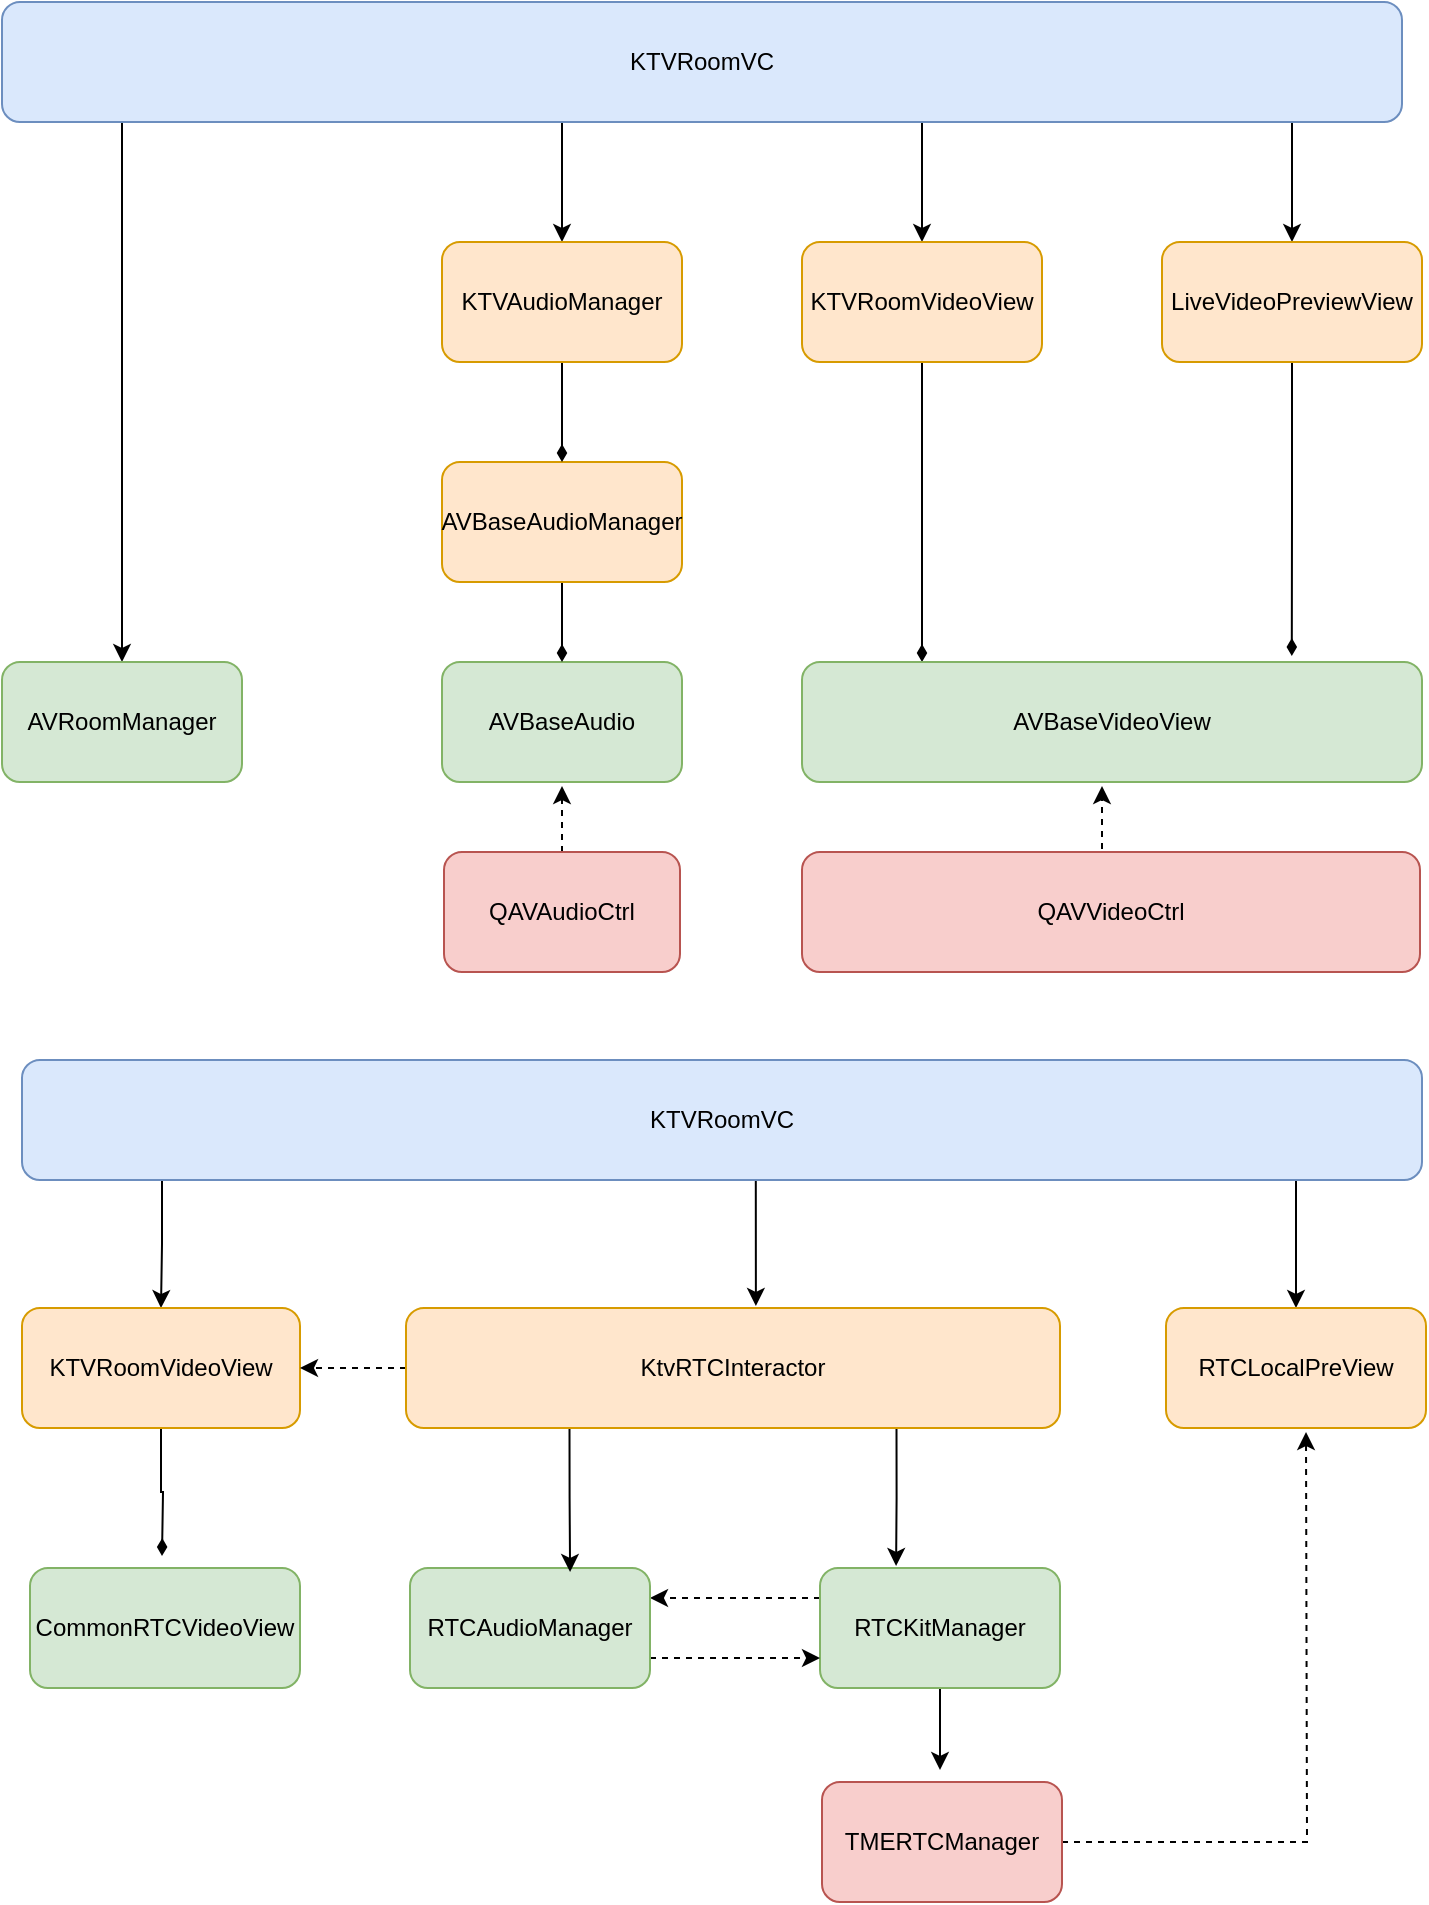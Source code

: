 <mxfile version="15.0.5" type="github">
  <diagram id="WhqhB2blRCWZLh-lh1c2" name="Page-1">
    <mxGraphModel dx="1724" dy="1014" grid="0" gridSize="10" guides="1" tooltips="1" connect="1" arrows="1" fold="1" page="1" pageScale="1" pageWidth="2339" pageHeight="3300" math="0" shadow="0">
      <root>
        <mxCell id="0" />
        <mxCell id="1" parent="0" />
        <mxCell id="0nvZ4E0IGYP_IzWUH9AB-10" style="edgeStyle=orthogonalEdgeStyle;rounded=0;orthogonalLoop=1;jettySize=auto;html=1;exitX=0.5;exitY=1;exitDx=0;exitDy=0;" edge="1" parent="1" source="0nvZ4E0IGYP_IzWUH9AB-1" target="0nvZ4E0IGYP_IzWUH9AB-3">
          <mxGeometry relative="1" as="geometry">
            <Array as="points">
              <mxPoint x="1160" y="1030" />
            </Array>
          </mxGeometry>
        </mxCell>
        <mxCell id="0nvZ4E0IGYP_IzWUH9AB-12" style="edgeStyle=orthogonalEdgeStyle;rounded=0;orthogonalLoop=1;jettySize=auto;html=1;exitX=0.5;exitY=1;exitDx=0;exitDy=0;entryX=0.5;entryY=0;entryDx=0;entryDy=0;" edge="1" parent="1" source="0nvZ4E0IGYP_IzWUH9AB-1" target="0nvZ4E0IGYP_IzWUH9AB-8">
          <mxGeometry relative="1" as="geometry">
            <Array as="points">
              <mxPoint x="980" y="1030" />
            </Array>
          </mxGeometry>
        </mxCell>
        <mxCell id="0nvZ4E0IGYP_IzWUH9AB-21" style="edgeStyle=orthogonalEdgeStyle;rounded=0;orthogonalLoop=1;jettySize=auto;html=1;exitX=0.25;exitY=1;exitDx=0;exitDy=0;entryX=0.5;entryY=0;entryDx=0;entryDy=0;startArrow=none;startFill=0;endArrow=classic;endFill=1;" edge="1" parent="1" source="0nvZ4E0IGYP_IzWUH9AB-1" target="0nvZ4E0IGYP_IzWUH9AB-6">
          <mxGeometry relative="1" as="geometry">
            <Array as="points">
              <mxPoint x="760" y="1030" />
            </Array>
          </mxGeometry>
        </mxCell>
        <mxCell id="0nvZ4E0IGYP_IzWUH9AB-22" style="edgeStyle=orthogonalEdgeStyle;rounded=0;orthogonalLoop=1;jettySize=auto;html=1;exitX=0.75;exitY=1;exitDx=0;exitDy=0;entryX=0.5;entryY=0;entryDx=0;entryDy=0;startArrow=none;startFill=0;endArrow=classic;endFill=1;" edge="1" parent="1" source="0nvZ4E0IGYP_IzWUH9AB-1" target="0nvZ4E0IGYP_IzWUH9AB-2">
          <mxGeometry relative="1" as="geometry">
            <Array as="points">
              <mxPoint x="1345" y="1030" />
            </Array>
          </mxGeometry>
        </mxCell>
        <mxCell id="0nvZ4E0IGYP_IzWUH9AB-1" value="KTVRoomVC" style="rounded=1;whiteSpace=wrap;html=1;fillColor=#dae8fc;strokeColor=#6c8ebf;" vertex="1" parent="1">
          <mxGeometry x="700" y="970" width="700" height="60" as="geometry" />
        </mxCell>
        <mxCell id="0nvZ4E0IGYP_IzWUH9AB-19" style="edgeStyle=orthogonalEdgeStyle;rounded=0;orthogonalLoop=1;jettySize=auto;html=1;exitX=0.5;exitY=1;exitDx=0;exitDy=0;entryX=0.79;entryY=-0.05;entryDx=0;entryDy=0;entryPerimeter=0;startArrow=none;startFill=0;endArrow=diamondThin;endFill=1;" edge="1" parent="1" source="0nvZ4E0IGYP_IzWUH9AB-2" target="0nvZ4E0IGYP_IzWUH9AB-4">
          <mxGeometry relative="1" as="geometry" />
        </mxCell>
        <mxCell id="0nvZ4E0IGYP_IzWUH9AB-2" value="LiveVideoPreviewView" style="rounded=1;whiteSpace=wrap;html=1;fillColor=#ffe6cc;strokeColor=#d79b00;" vertex="1" parent="1">
          <mxGeometry x="1280" y="1090" width="130" height="60" as="geometry" />
        </mxCell>
        <mxCell id="0nvZ4E0IGYP_IzWUH9AB-20" style="edgeStyle=orthogonalEdgeStyle;rounded=0;orthogonalLoop=1;jettySize=auto;html=1;exitX=0.5;exitY=1;exitDx=0;exitDy=0;startArrow=none;startFill=0;endArrow=diamondThin;endFill=1;" edge="1" parent="1" source="0nvZ4E0IGYP_IzWUH9AB-3">
          <mxGeometry relative="1" as="geometry">
            <mxPoint x="1160" y="1300" as="targetPoint" />
          </mxGeometry>
        </mxCell>
        <mxCell id="0nvZ4E0IGYP_IzWUH9AB-3" value="KTVRoomVideoView" style="rounded=1;whiteSpace=wrap;html=1;fillColor=#ffe6cc;strokeColor=#d79b00;" vertex="1" parent="1">
          <mxGeometry x="1100" y="1090" width="120" height="60" as="geometry" />
        </mxCell>
        <mxCell id="0nvZ4E0IGYP_IzWUH9AB-4" value="AVBaseVideoView" style="rounded=1;whiteSpace=wrap;html=1;fillColor=#d5e8d4;strokeColor=#82b366;" vertex="1" parent="1">
          <mxGeometry x="1100" y="1300" width="310" height="60" as="geometry" />
        </mxCell>
        <mxCell id="0nvZ4E0IGYP_IzWUH9AB-5" value="AVBaseAudio" style="rounded=1;whiteSpace=wrap;html=1;fillColor=#d5e8d4;strokeColor=#82b366;" vertex="1" parent="1">
          <mxGeometry x="920" y="1300" width="120" height="60" as="geometry" />
        </mxCell>
        <mxCell id="0nvZ4E0IGYP_IzWUH9AB-6" value="AVRoomManager" style="rounded=1;whiteSpace=wrap;html=1;fillColor=#d5e8d4;strokeColor=#82b366;" vertex="1" parent="1">
          <mxGeometry x="700" y="1300" width="120" height="60" as="geometry" />
        </mxCell>
        <mxCell id="0nvZ4E0IGYP_IzWUH9AB-15" style="edgeStyle=orthogonalEdgeStyle;rounded=0;orthogonalLoop=1;jettySize=auto;html=1;exitX=0.5;exitY=1;exitDx=0;exitDy=0;entryX=0.5;entryY=0;entryDx=0;entryDy=0;startArrow=none;startFill=0;endArrow=diamondThin;endFill=1;" edge="1" parent="1" source="0nvZ4E0IGYP_IzWUH9AB-7" target="0nvZ4E0IGYP_IzWUH9AB-5">
          <mxGeometry relative="1" as="geometry" />
        </mxCell>
        <mxCell id="0nvZ4E0IGYP_IzWUH9AB-7" value="AVBaseAudioManager" style="rounded=1;whiteSpace=wrap;html=1;fillColor=#ffe6cc;strokeColor=#d79b00;" vertex="1" parent="1">
          <mxGeometry x="920" y="1200" width="120" height="60" as="geometry" />
        </mxCell>
        <mxCell id="0nvZ4E0IGYP_IzWUH9AB-13" style="edgeStyle=orthogonalEdgeStyle;rounded=0;orthogonalLoop=1;jettySize=auto;html=1;exitX=0.5;exitY=1;exitDx=0;exitDy=0;entryX=0.5;entryY=0;entryDx=0;entryDy=0;endArrow=diamondThin;endFill=1;" edge="1" parent="1" source="0nvZ4E0IGYP_IzWUH9AB-8" target="0nvZ4E0IGYP_IzWUH9AB-7">
          <mxGeometry relative="1" as="geometry" />
        </mxCell>
        <mxCell id="0nvZ4E0IGYP_IzWUH9AB-8" value="KTVAudioManager" style="rounded=1;whiteSpace=wrap;html=1;fillColor=#ffe6cc;strokeColor=#d79b00;" vertex="1" parent="1">
          <mxGeometry x="920" y="1090" width="120" height="60" as="geometry" />
        </mxCell>
        <mxCell id="0nvZ4E0IGYP_IzWUH9AB-42" style="edgeStyle=orthogonalEdgeStyle;rounded=0;orthogonalLoop=1;jettySize=auto;html=1;exitX=0.25;exitY=1;exitDx=0;exitDy=0;entryX=0.535;entryY=-0.017;entryDx=0;entryDy=0;entryPerimeter=0;startArrow=none;startFill=0;endArrow=classic;endFill=1;" edge="1" parent="1" source="0nvZ4E0IGYP_IzWUH9AB-27" target="0nvZ4E0IGYP_IzWUH9AB-39">
          <mxGeometry relative="1" as="geometry">
            <Array as="points">
              <mxPoint x="1077" y="1559" />
            </Array>
          </mxGeometry>
        </mxCell>
        <mxCell id="0nvZ4E0IGYP_IzWUH9AB-51" style="edgeStyle=orthogonalEdgeStyle;rounded=0;orthogonalLoop=1;jettySize=auto;html=1;exitX=0.25;exitY=1;exitDx=0;exitDy=0;entryX=0.5;entryY=0;entryDx=0;entryDy=0;startArrow=none;startFill=0;endArrow=classic;endFill=1;" edge="1" parent="1" source="0nvZ4E0IGYP_IzWUH9AB-27" target="0nvZ4E0IGYP_IzWUH9AB-31">
          <mxGeometry relative="1" as="geometry">
            <Array as="points">
              <mxPoint x="780" y="1559" />
              <mxPoint x="780" y="1591" />
            </Array>
          </mxGeometry>
        </mxCell>
        <mxCell id="0nvZ4E0IGYP_IzWUH9AB-52" style="edgeStyle=orthogonalEdgeStyle;rounded=0;orthogonalLoop=1;jettySize=auto;html=1;exitX=0.75;exitY=1;exitDx=0;exitDy=0;startArrow=none;startFill=0;endArrow=classic;endFill=1;" edge="1" parent="1" source="0nvZ4E0IGYP_IzWUH9AB-27" target="0nvZ4E0IGYP_IzWUH9AB-29">
          <mxGeometry relative="1" as="geometry">
            <Array as="points">
              <mxPoint x="1347" y="1559" />
            </Array>
          </mxGeometry>
        </mxCell>
        <mxCell id="0nvZ4E0IGYP_IzWUH9AB-27" value="KTVRoomVC" style="rounded=1;whiteSpace=wrap;html=1;fillColor=#dae8fc;strokeColor=#6c8ebf;" vertex="1" parent="1">
          <mxGeometry x="710" y="1499" width="700" height="60" as="geometry" />
        </mxCell>
        <mxCell id="0nvZ4E0IGYP_IzWUH9AB-29" value="RTCLocalPreView" style="rounded=1;whiteSpace=wrap;html=1;fillColor=#ffe6cc;strokeColor=#d79b00;" vertex="1" parent="1">
          <mxGeometry x="1282" y="1623" width="130" height="60" as="geometry" />
        </mxCell>
        <mxCell id="0nvZ4E0IGYP_IzWUH9AB-53" style="edgeStyle=orthogonalEdgeStyle;rounded=0;orthogonalLoop=1;jettySize=auto;html=1;exitX=0.5;exitY=1;exitDx=0;exitDy=0;startArrow=none;startFill=0;endArrow=diamondThin;endFill=1;" edge="1" parent="1" source="0nvZ4E0IGYP_IzWUH9AB-31">
          <mxGeometry relative="1" as="geometry">
            <mxPoint x="780" y="1747" as="targetPoint" />
          </mxGeometry>
        </mxCell>
        <mxCell id="0nvZ4E0IGYP_IzWUH9AB-31" value="KTVRoomVideoView" style="rounded=1;whiteSpace=wrap;html=1;fillColor=#ffe6cc;strokeColor=#d79b00;" vertex="1" parent="1">
          <mxGeometry x="710" y="1623" width="139" height="60" as="geometry" />
        </mxCell>
        <mxCell id="0nvZ4E0IGYP_IzWUH9AB-32" value="CommonRTCVideoView" style="rounded=1;whiteSpace=wrap;html=1;fillColor=#d5e8d4;strokeColor=#82b366;" vertex="1" parent="1">
          <mxGeometry x="714" y="1753" width="135" height="60" as="geometry" />
        </mxCell>
        <mxCell id="0nvZ4E0IGYP_IzWUH9AB-55" style="edgeStyle=orthogonalEdgeStyle;rounded=0;orthogonalLoop=1;jettySize=auto;html=1;exitX=0.5;exitY=1;exitDx=0;exitDy=0;startArrow=none;startFill=0;endArrow=classic;endFill=1;" edge="1" parent="1" source="0nvZ4E0IGYP_IzWUH9AB-36">
          <mxGeometry relative="1" as="geometry">
            <mxPoint x="1169" y="1854" as="targetPoint" />
          </mxGeometry>
        </mxCell>
        <mxCell id="0nvZ4E0IGYP_IzWUH9AB-57" style="edgeStyle=orthogonalEdgeStyle;rounded=0;orthogonalLoop=1;jettySize=auto;html=1;exitX=0;exitY=0.25;exitDx=0;exitDy=0;entryX=1;entryY=0.25;entryDx=0;entryDy=0;dashed=1;startArrow=none;startFill=0;endArrow=classic;endFill=1;" edge="1" parent="1" source="0nvZ4E0IGYP_IzWUH9AB-36" target="0nvZ4E0IGYP_IzWUH9AB-38">
          <mxGeometry relative="1" as="geometry" />
        </mxCell>
        <mxCell id="0nvZ4E0IGYP_IzWUH9AB-36" value="RTCKitManager" style="rounded=1;whiteSpace=wrap;html=1;fillColor=#d5e8d4;strokeColor=#82b366;" vertex="1" parent="1">
          <mxGeometry x="1109" y="1753" width="120" height="60" as="geometry" />
        </mxCell>
        <mxCell id="0nvZ4E0IGYP_IzWUH9AB-58" style="edgeStyle=orthogonalEdgeStyle;rounded=0;orthogonalLoop=1;jettySize=auto;html=1;exitX=1;exitY=0.75;exitDx=0;exitDy=0;entryX=0;entryY=0.75;entryDx=0;entryDy=0;dashed=1;startArrow=none;startFill=0;endArrow=classic;endFill=1;" edge="1" parent="1" source="0nvZ4E0IGYP_IzWUH9AB-38" target="0nvZ4E0IGYP_IzWUH9AB-36">
          <mxGeometry relative="1" as="geometry" />
        </mxCell>
        <mxCell id="0nvZ4E0IGYP_IzWUH9AB-38" value="RTCAudioManager" style="rounded=1;whiteSpace=wrap;html=1;fillColor=#d5e8d4;strokeColor=#82b366;" vertex="1" parent="1">
          <mxGeometry x="904" y="1753" width="120" height="60" as="geometry" />
        </mxCell>
        <mxCell id="0nvZ4E0IGYP_IzWUH9AB-43" style="edgeStyle=orthogonalEdgeStyle;rounded=0;orthogonalLoop=1;jettySize=auto;html=1;exitX=0.25;exitY=1;exitDx=0;exitDy=0;entryX=0.667;entryY=0.033;entryDx=0;entryDy=0;entryPerimeter=0;startArrow=none;startFill=0;endArrow=classic;endFill=1;" edge="1" parent="1" source="0nvZ4E0IGYP_IzWUH9AB-39" target="0nvZ4E0IGYP_IzWUH9AB-38">
          <mxGeometry relative="1" as="geometry" />
        </mxCell>
        <mxCell id="0nvZ4E0IGYP_IzWUH9AB-44" style="edgeStyle=orthogonalEdgeStyle;rounded=0;orthogonalLoop=1;jettySize=auto;html=1;exitX=0.75;exitY=1;exitDx=0;exitDy=0;entryX=0.317;entryY=-0.017;entryDx=0;entryDy=0;entryPerimeter=0;startArrow=none;startFill=0;endArrow=classic;endFill=1;" edge="1" parent="1" source="0nvZ4E0IGYP_IzWUH9AB-39" target="0nvZ4E0IGYP_IzWUH9AB-36">
          <mxGeometry relative="1" as="geometry" />
        </mxCell>
        <mxCell id="0nvZ4E0IGYP_IzWUH9AB-49" style="edgeStyle=orthogonalEdgeStyle;rounded=0;orthogonalLoop=1;jettySize=auto;html=1;exitX=0;exitY=0.5;exitDx=0;exitDy=0;entryX=1;entryY=0.5;entryDx=0;entryDy=0;dashed=1;startArrow=none;startFill=0;endArrow=classic;endFill=1;" edge="1" parent="1" source="0nvZ4E0IGYP_IzWUH9AB-39" target="0nvZ4E0IGYP_IzWUH9AB-31">
          <mxGeometry relative="1" as="geometry" />
        </mxCell>
        <mxCell id="0nvZ4E0IGYP_IzWUH9AB-39" value="KtvRTCInteractor" style="rounded=1;whiteSpace=wrap;html=1;fillColor=#ffe6cc;strokeColor=#d79b00;" vertex="1" parent="1">
          <mxGeometry x="902" y="1623" width="327" height="60" as="geometry" />
        </mxCell>
        <mxCell id="0nvZ4E0IGYP_IzWUH9AB-56" style="edgeStyle=orthogonalEdgeStyle;rounded=0;orthogonalLoop=1;jettySize=auto;html=1;exitX=1;exitY=0.5;exitDx=0;exitDy=0;startArrow=none;startFill=0;endArrow=classic;endFill=1;dashed=1;" edge="1" parent="1" source="0nvZ4E0IGYP_IzWUH9AB-54">
          <mxGeometry relative="1" as="geometry">
            <mxPoint x="1352" y="1685" as="targetPoint" />
          </mxGeometry>
        </mxCell>
        <mxCell id="0nvZ4E0IGYP_IzWUH9AB-54" value="TMERTCManager" style="rounded=1;whiteSpace=wrap;html=1;fillColor=#f8cecc;strokeColor=#b85450;" vertex="1" parent="1">
          <mxGeometry x="1110" y="1860" width="120" height="60" as="geometry" />
        </mxCell>
        <mxCell id="0nvZ4E0IGYP_IzWUH9AB-60" style="edgeStyle=orthogonalEdgeStyle;rounded=0;orthogonalLoop=1;jettySize=auto;html=1;exitX=0.5;exitY=0;exitDx=0;exitDy=0;dashed=1;startArrow=none;startFill=0;endArrow=classic;endFill=1;" edge="1" parent="1" source="0nvZ4E0IGYP_IzWUH9AB-59">
          <mxGeometry relative="1" as="geometry">
            <mxPoint x="1250" y="1362" as="targetPoint" />
          </mxGeometry>
        </mxCell>
        <mxCell id="0nvZ4E0IGYP_IzWUH9AB-59" value="QAVVideoCtrl" style="rounded=1;whiteSpace=wrap;html=1;fillColor=#f8cecc;strokeColor=#b85450;" vertex="1" parent="1">
          <mxGeometry x="1100" y="1395" width="309" height="60" as="geometry" />
        </mxCell>
        <mxCell id="0nvZ4E0IGYP_IzWUH9AB-62" style="edgeStyle=orthogonalEdgeStyle;rounded=0;orthogonalLoop=1;jettySize=auto;html=1;exitX=0.5;exitY=0;exitDx=0;exitDy=0;dashed=1;startArrow=none;startFill=0;endArrow=classic;endFill=1;" edge="1" parent="1" source="0nvZ4E0IGYP_IzWUH9AB-61">
          <mxGeometry relative="1" as="geometry">
            <mxPoint x="980" y="1362" as="targetPoint" />
          </mxGeometry>
        </mxCell>
        <mxCell id="0nvZ4E0IGYP_IzWUH9AB-61" value="QAVAudioCtrl" style="rounded=1;whiteSpace=wrap;html=1;fillColor=#f8cecc;strokeColor=#b85450;" vertex="1" parent="1">
          <mxGeometry x="921" y="1395" width="118" height="60" as="geometry" />
        </mxCell>
      </root>
    </mxGraphModel>
  </diagram>
</mxfile>
